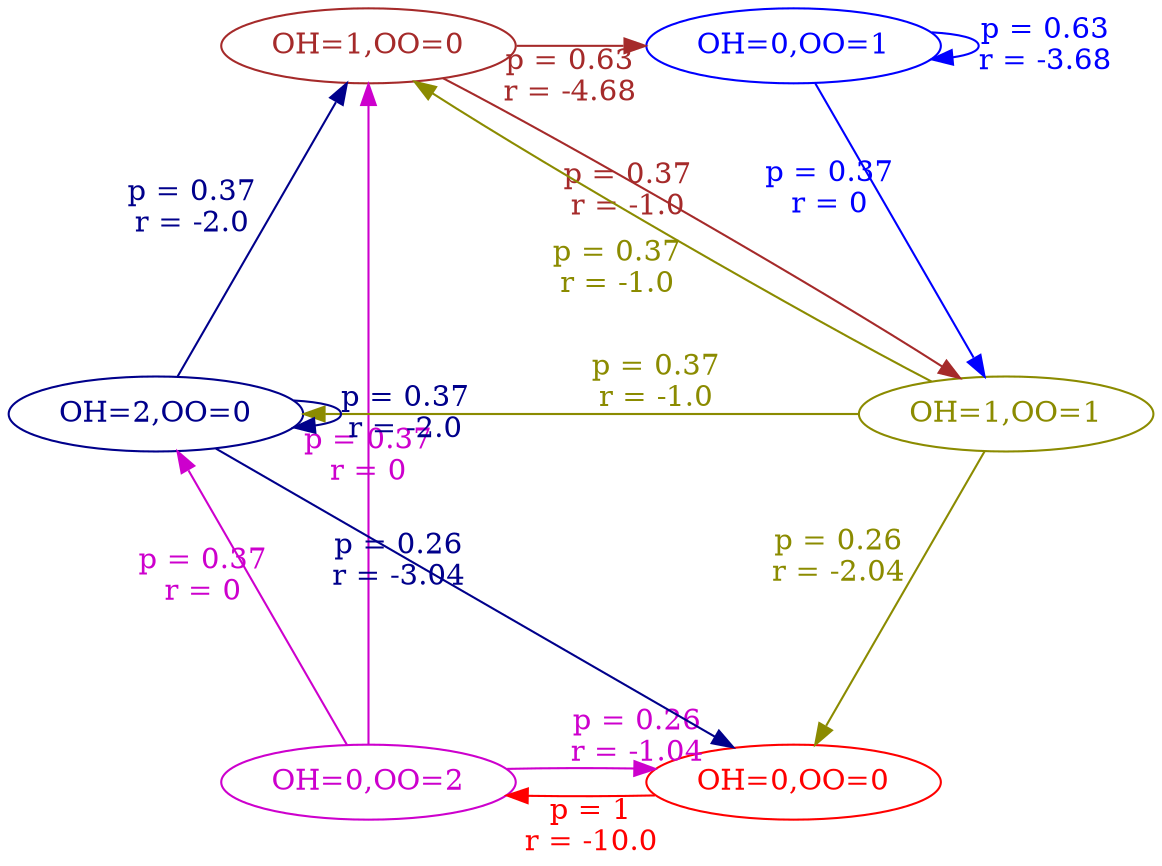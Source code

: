 digraph simple_inventory
{
  /*
  Sequence of events in a day:
  1: Observe State (On-hand, On-Order) denoted as (OH, OO)
  2: Take Action (denoted as O): Order max(2 - (OO+OH), 0) units
  3: Record Reward as negative of holding cost of 1 per unit of on-hand inventory
  4: Received order quantity that was placed the previous day
  5: Experience poisson random demand with poisson mean = 1.0
  6: Record Reward as negative of stockout cost of 10 per unit of missed sale from demand
  */
  layout="circo"
  A [label="OH=0,OO=0", color=Red, fontcolor=Red]
  B [label="OH=0,OO=1", color=Blue, fontcolor=Blue]
  C [label="OH=0,OO=2", color=magenta3, fontcolor=magenta3]
  D [label="OH=1,OO=0", color=Brown, fontcolor=Brown]
  E [label="OH=1,OO=1", color=yellow4, fontcolor=yellow4]
  F [label="OH=2,OO=0", color=blue4, fontcolor=blue4]

  A->C [label="p = 1\nr = -10.0", color=Red, fontcolor=Red]

  B->B [label="p = 0.63\nr = -3.68", color=Blue, fontcolor=Blue]
  B->E [label="p = 0.37\nr = 0", color=Blue, fontcolor=Blue]

  C->A [label="p = 0.26\nr = -1.04", color=magenta3, fontcolor=magenta3]
  C->D [label="p = 0.37\nr = 0", color=magenta3, fontcolor=magenta3]
  C->F [label="p = 0.37\nr = 0", color=magenta3, fontcolor=magenta3]

  D->B [label="p = 0.63\nr = -4.68", color=Brown, fontcolor=Brown]
  D->E [label="p = 0.37\nr = -1.0", color=Brown, fontcolor=Brown]
  
  E->A [label="p = 0.26\nr = -2.04", color=yellow4, fontcolor=yellow4]
  E->D [label="p = 0.37\nr = -1.0", color=yellow4, fontcolor=yellow4]
  E->F [label="p = 0.37\nr = -1.0", color=yellow4, fontcolor=yellow4]

  F->A [label="p = 0.26\nr = -3.04", color=blue4, fontcolor=blue4]
  F->D [label="p = 0.37\nr = -2.0", color=blue4, fontcolor=blue4]
  F->F [label="p = 0.37\nr = -2.0", color=blue4, fontcolor=blue4]
}

